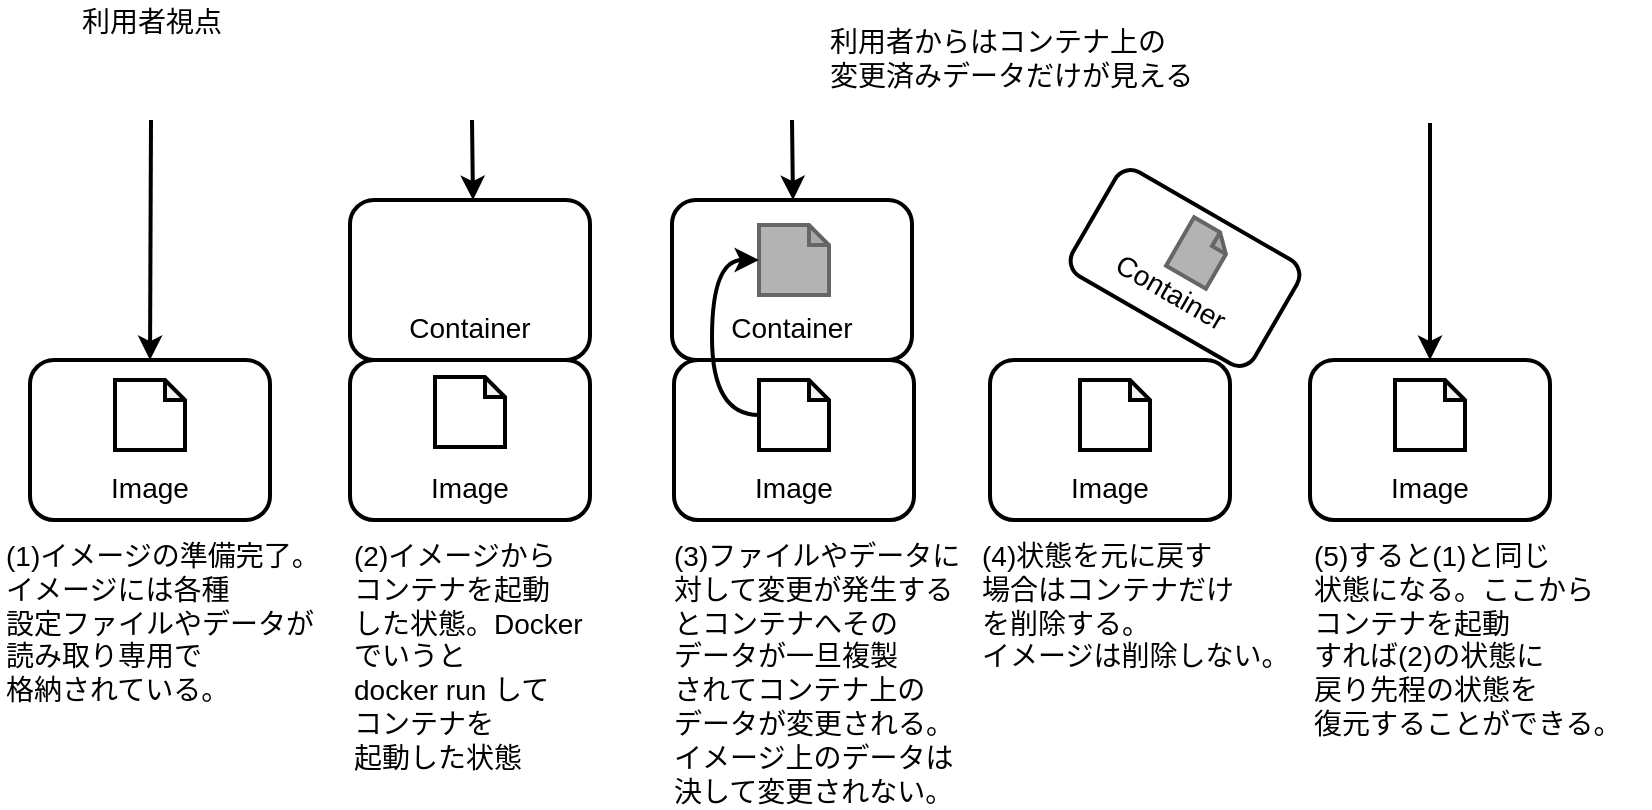 <mxfile version="11.0.5" type="device"><diagram id="kqoa5kIM5FKcH3ShU5Pn" name="Page-1"><mxGraphModel dx="1102" dy="937" grid="1" gridSize="10" guides="1" tooltips="1" connect="1" arrows="1" fold="1" page="1" pageScale="1" pageWidth="850" pageHeight="1100" math="0" shadow="0"><root><mxCell id="0"/><mxCell id="1" parent="0"/><mxCell id="pwhbPlaWoWJqdCdjk40d-2" value="&lt;font style=&quot;font-size: 14px&quot;&gt;Image&lt;/font&gt;" style="rounded=1;whiteSpace=wrap;html=1;strokeWidth=2;verticalAlign=bottom;spacingBottom=5;" parent="1" vertex="1"><mxGeometry x="40" y="200" width="120" height="80" as="geometry"/></mxCell><mxCell id="pwhbPlaWoWJqdCdjk40d-7" value="&lt;font style=&quot;font-size: 14px&quot;&gt;Image&lt;/font&gt;" style="rounded=1;whiteSpace=wrap;html=1;strokeWidth=2;verticalAlign=bottom;spacingBottom=5;" parent="1" vertex="1"><mxGeometry x="362" y="200" width="120" height="80" as="geometry"/></mxCell><mxCell id="pwhbPlaWoWJqdCdjk40d-8" value="&lt;font style=&quot;font-size: 14px&quot;&gt;Image&lt;/font&gt;" style="rounded=1;whiteSpace=wrap;html=1;strokeWidth=2;verticalAlign=bottom;spacingBottom=5;" parent="1" vertex="1"><mxGeometry x="520" y="200" width="120" height="80" as="geometry"/></mxCell><mxCell id="pwhbPlaWoWJqdCdjk40d-9" value="&lt;span style=&quot;font-size: 14px&quot;&gt;Container&lt;/span&gt;" style="rounded=1;whiteSpace=wrap;html=1;strokeWidth=2;verticalAlign=bottom;spacingBottom=5;" parent="1" vertex="1"><mxGeometry x="361" y="120" width="120" height="80" as="geometry"/></mxCell><mxCell id="pwhbPlaWoWJqdCdjk40d-11" value="&lt;font style=&quot;font-size: 14px&quot;&gt;Image&lt;/font&gt;" style="rounded=1;whiteSpace=wrap;html=1;strokeWidth=2;verticalAlign=bottom;spacingBottom=5;" parent="1" vertex="1"><mxGeometry x="680" y="200" width="120" height="80" as="geometry"/></mxCell><mxCell id="pwhbPlaWoWJqdCdjk40d-16" value="" style="shape=image;html=1;verticalAlign=top;verticalLabelPosition=bottom;labelBackgroundColor=#ffffff;imageAspect=0;aspect=fixed;image=https://cdn2.iconfinder.com/data/icons/brush-set-free/512/BRoom_Stick_2-128.png;strokeWidth=2;" parent="1" vertex="1"><mxGeometry x="497" y="109.5" width="58" height="58" as="geometry"/></mxCell><mxCell id="pwhbPlaWoWJqdCdjk40d-17" value="&lt;span style=&quot;font-size: 14px&quot;&gt;Container&lt;/span&gt;" style="rounded=1;whiteSpace=wrap;html=1;strokeWidth=2;verticalAlign=bottom;spacingBottom=5;rotation=30;" parent="1" vertex="1"><mxGeometry x="565" y="124" width="105" height="60" as="geometry"/></mxCell><mxCell id="pwhbPlaWoWJqdCdjk40d-22" value="" style="shape=note;whiteSpace=wrap;html=1;backgroundOutline=1;darkOpacity=0.05;strokeColor=#666666;strokeWidth=2;size=10;fillColor=#B3B3B3;fontColor=#333333;" parent="1" vertex="1"><mxGeometry x="404.5" y="132.5" width="35" height="35" as="geometry"/></mxCell><mxCell id="pwhbPlaWoWJqdCdjk40d-23" value="" style="shape=note;whiteSpace=wrap;html=1;backgroundOutline=1;darkOpacity=0.05;strokeWidth=2;size=10;" parent="1" vertex="1"><mxGeometry x="404.5" y="210" width="35" height="35" as="geometry"/></mxCell><mxCell id="pwhbPlaWoWJqdCdjk40d-24" value="&lt;font style=&quot;font-size: 14px&quot;&gt;(3)ファイルやデータに&lt;br&gt;対して変更が発生する&lt;br&gt;とコンテナへその&lt;br&gt;データが一旦複製&lt;br&gt;されてコンテナ上の&lt;br&gt;データが変更される。&lt;br&gt;イメージ上のデータは&lt;br&gt;決して変更されない。&lt;/font&gt;" style="text;html=1;resizable=0;points=[];autosize=1;align=left;verticalAlign=top;spacingTop=-4;" parent="1" vertex="1"><mxGeometry x="360" y="287" width="160" height="120" as="geometry"/></mxCell><mxCell id="pwhbPlaWoWJqdCdjk40d-25" value="" style="shape=note;whiteSpace=wrap;html=1;backgroundOutline=1;darkOpacity=0.05;strokeWidth=2;size=10;" parent="1" vertex="1"><mxGeometry x="82.5" y="210" width="35" height="35" as="geometry"/></mxCell><mxCell id="pwhbPlaWoWJqdCdjk40d-26" value="&lt;font style=&quot;font-size: 14px&quot;&gt;(1)イメージの準備完了。&lt;br&gt;イメージには各種&lt;br&gt;設定ファイルやデータが&lt;br&gt;読み取り専用で&lt;br&gt;格納されている。&lt;/font&gt;" style="text;html=1;resizable=0;points=[];autosize=1;align=left;verticalAlign=top;spacingTop=-4;" parent="1" vertex="1"><mxGeometry x="25.5" y="287" width="170" height="80" as="geometry"/></mxCell><mxCell id="pwhbPlaWoWJqdCdjk40d-27" value="" style="shape=note;whiteSpace=wrap;html=1;backgroundOutline=1;darkOpacity=0.05;strokeWidth=2;size=10;" parent="1" vertex="1"><mxGeometry x="565" y="210" width="35" height="35" as="geometry"/></mxCell><mxCell id="pwhbPlaWoWJqdCdjk40d-28" value="" style="shape=note;whiteSpace=wrap;html=1;backgroundOutline=1;darkOpacity=0.05;strokeWidth=2;size=10;" parent="1" vertex="1"><mxGeometry x="722.5" y="210" width="35" height="35" as="geometry"/></mxCell><mxCell id="pwhbPlaWoWJqdCdjk40d-29" value="&lt;font style=&quot;font-size: 14px&quot;&gt;(4)状態を元に戻す&lt;br&gt;場合はコンテナだけ&lt;br&gt;を削除する。&lt;br&gt;イメージは削除しない。&lt;/font&gt;" style="text;html=1;resizable=0;points=[];autosize=1;align=left;verticalAlign=top;spacingTop=-4;" parent="1" vertex="1"><mxGeometry x="513.5" y="287" width="170" height="60" as="geometry"/></mxCell><mxCell id="pwhbPlaWoWJqdCdjk40d-30" value="&lt;font style=&quot;font-size: 14px&quot;&gt;(5)すると(1)と同じ&lt;br&gt;状態になる。ここから&lt;br&gt;コンテナを起動&lt;br&gt;すれば(2)の状態に&lt;br&gt;戻り先程の状態を&lt;br&gt;復元することができる。&lt;/font&gt;" style="text;html=1;resizable=0;points=[];autosize=1;align=left;verticalAlign=top;spacingTop=-4;" parent="1" vertex="1"><mxGeometry x="680" y="287" width="170" height="90" as="geometry"/></mxCell><mxCell id="pwhbPlaWoWJqdCdjk40d-31" value="" style="endArrow=classic;html=1;strokeColor=#000000;strokeWidth=2;edgeStyle=orthogonalEdgeStyle;curved=1;entryX=0;entryY=0.5;entryDx=0;entryDy=0;entryPerimeter=0;exitX=0;exitY=0.5;exitDx=0;exitDy=0;exitPerimeter=0;" parent="1" source="pwhbPlaWoWJqdCdjk40d-23" target="pwhbPlaWoWJqdCdjk40d-22" edge="1"><mxGeometry width="50" height="50" relative="1" as="geometry"><mxPoint x="421" y="210" as="sourcePoint"/><mxPoint x="251" y="160" as="targetPoint"/><Array as="points"><mxPoint x="381" y="228"/><mxPoint x="381" y="150"/></Array></mxGeometry></mxCell><mxCell id="pwhbPlaWoWJqdCdjk40d-35" value="" style="shape=note;whiteSpace=wrap;html=1;backgroundOutline=1;darkOpacity=0.05;strokeColor=#666666;strokeWidth=2;size=8;fillColor=#B3B3B3;fontColor=#333333;rotation=30;" parent="1" vertex="1"><mxGeometry x="613.5" y="132.5" width="23" height="28" as="geometry"/></mxCell><mxCell id="pwhbPlaWoWJqdCdjk40d-36" value="&lt;font style=&quot;font-size: 14px&quot;&gt;Image&lt;/font&gt;" style="rounded=1;whiteSpace=wrap;html=1;strokeWidth=2;verticalAlign=bottom;spacingBottom=5;" parent="1" vertex="1"><mxGeometry x="200" y="200" width="120" height="80" as="geometry"/></mxCell><mxCell id="pwhbPlaWoWJqdCdjk40d-38" value="" style="shape=note;whiteSpace=wrap;html=1;backgroundOutline=1;darkOpacity=0.05;strokeWidth=2;size=10;" parent="1" vertex="1"><mxGeometry x="242.5" y="208.5" width="35" height="35" as="geometry"/></mxCell><mxCell id="pwhbPlaWoWJqdCdjk40d-40" value="&lt;span style=&quot;font-size: 14px&quot;&gt;Container&lt;/span&gt;" style="rounded=1;whiteSpace=wrap;html=1;strokeWidth=2;verticalAlign=bottom;spacingBottom=5;" parent="1" vertex="1"><mxGeometry x="200" y="120" width="120" height="80" as="geometry"/></mxCell><mxCell id="pwhbPlaWoWJqdCdjk40d-41" value="&lt;font style=&quot;font-size: 14px&quot;&gt;(2)イメージから&lt;br&gt;コンテナを起動&lt;br&gt;した状態。Docker&lt;br&gt;でいうと&lt;br&gt;docker run して&lt;br&gt;コンテナを&lt;br&gt;起動した状態&lt;br&gt;&lt;/font&gt;" style="text;html=1;resizable=0;points=[];autosize=1;align=left;verticalAlign=top;spacingTop=-4;" parent="1" vertex="1"><mxGeometry x="200" y="287" width="130" height="110" as="geometry"/></mxCell><mxCell id="pwhbPlaWoWJqdCdjk40d-42" value="" style="shape=image;html=1;verticalAlign=top;verticalLabelPosition=bottom;labelBackgroundColor=#ffffff;imageAspect=0;aspect=fixed;image=https://cdn4.iconfinder.com/data/icons/essential-app-2/16/user-avatar-human-admin-login-128.png" parent="1" vertex="1"><mxGeometry x="80.5" y="40" width="40" height="40" as="geometry"/></mxCell><mxCell id="pwhbPlaWoWJqdCdjk40d-43" value="&lt;font style=&quot;font-size: 14px&quot;&gt;利用者視点&lt;/font&gt;" style="text;html=1;resizable=0;points=[];autosize=1;align=left;verticalAlign=top;spacingTop=-4;" parent="1" vertex="1"><mxGeometry x="64" y="20" width="90" height="20" as="geometry"/></mxCell><mxCell id="pwhbPlaWoWJqdCdjk40d-45" value="" style="shape=image;html=1;verticalAlign=top;verticalLabelPosition=bottom;labelBackgroundColor=#ffffff;imageAspect=0;aspect=fixed;image=https://cdn2.iconfinder.com/data/icons/organs-2/100/Organs__20161110_Eye-b-128.png;strokeWidth=2;fillColor=#B3B3B3;" parent="1" vertex="1"><mxGeometry x="58.5" y="37" width="24" height="24" as="geometry"/></mxCell><mxCell id="pwhbPlaWoWJqdCdjk40d-47" value="" style="endArrow=classic;html=1;strokeColor=#000000;strokeWidth=2;exitX=0.5;exitY=1;exitDx=0;exitDy=0;entryX=0.5;entryY=0;entryDx=0;entryDy=0;" parent="1" source="pwhbPlaWoWJqdCdjk40d-42" edge="1" target="pwhbPlaWoWJqdCdjk40d-2"><mxGeometry width="50" height="50" relative="1" as="geometry"><mxPoint x="69" y="132.5" as="sourcePoint"/><mxPoint x="101" y="120" as="targetPoint"/></mxGeometry></mxCell><mxCell id="pwhbPlaWoWJqdCdjk40d-52" value="" style="shape=image;html=1;verticalAlign=top;verticalLabelPosition=bottom;labelBackgroundColor=#ffffff;imageAspect=0;aspect=fixed;image=https://cdn4.iconfinder.com/data/icons/essential-app-2/16/user-avatar-human-admin-login-128.png" parent="1" vertex="1"><mxGeometry x="401" y="40" width="40" height="40" as="geometry"/></mxCell><mxCell id="pwhbPlaWoWJqdCdjk40d-53" value="" style="shape=image;html=1;verticalAlign=top;verticalLabelPosition=bottom;labelBackgroundColor=#ffffff;imageAspect=0;aspect=fixed;image=https://cdn2.iconfinder.com/data/icons/organs-2/100/Organs__20161110_Eye-b-128.png;strokeWidth=2;fillColor=#B3B3B3;" parent="1" vertex="1"><mxGeometry x="377" y="37" width="24" height="24" as="geometry"/></mxCell><mxCell id="pwhbPlaWoWJqdCdjk40d-54" value="" style="endArrow=classic;html=1;strokeColor=#000000;strokeWidth=2;exitX=0.5;exitY=1;exitDx=0;exitDy=0;" parent="1" source="pwhbPlaWoWJqdCdjk40d-52" edge="1"><mxGeometry width="50" height="50" relative="1" as="geometry"><mxPoint x="389.5" y="132.5" as="sourcePoint"/><mxPoint x="421.5" y="120" as="targetPoint"/></mxGeometry></mxCell><mxCell id="pwhbPlaWoWJqdCdjk40d-55" value="&lt;span style=&quot;font-size: 14px&quot;&gt;利用者からはコンテナ上の&lt;br&gt;変更済みデータだけが見える&lt;br&gt;&lt;/span&gt;" style="text;html=1;resizable=0;points=[];autosize=1;align=left;verticalAlign=top;spacingTop=-4;" parent="1" vertex="1"><mxGeometry x="437.5" y="30" width="200" height="30" as="geometry"/></mxCell><mxCell id="pwhbPlaWoWJqdCdjk40d-56" value="" style="shape=image;html=1;verticalAlign=top;verticalLabelPosition=bottom;labelBackgroundColor=#ffffff;imageAspect=0;aspect=fixed;image=https://cdn4.iconfinder.com/data/icons/essential-app-2/16/user-avatar-human-admin-login-128.png" parent="1" vertex="1"><mxGeometry x="241" y="40" width="40" height="40" as="geometry"/></mxCell><mxCell id="pwhbPlaWoWJqdCdjk40d-57" value="" style="shape=image;html=1;verticalAlign=top;verticalLabelPosition=bottom;labelBackgroundColor=#ffffff;imageAspect=0;aspect=fixed;image=https://cdn2.iconfinder.com/data/icons/organs-2/100/Organs__20161110_Eye-b-128.png;strokeWidth=2;fillColor=#B3B3B3;" parent="1" vertex="1"><mxGeometry x="219" y="37" width="24" height="24" as="geometry"/></mxCell><mxCell id="pwhbPlaWoWJqdCdjk40d-58" value="" style="endArrow=classic;html=1;strokeColor=#000000;strokeWidth=2;exitX=0.5;exitY=1;exitDx=0;exitDy=0;" parent="1" source="pwhbPlaWoWJqdCdjk40d-56" edge="1"><mxGeometry width="50" height="50" relative="1" as="geometry"><mxPoint x="229.5" y="132.5" as="sourcePoint"/><mxPoint x="261.5" y="120" as="targetPoint"/></mxGeometry></mxCell><mxCell id="pwhbPlaWoWJqdCdjk40d-59" value="" style="shape=image;html=1;verticalAlign=top;verticalLabelPosition=bottom;labelBackgroundColor=#ffffff;imageAspect=0;aspect=fixed;image=https://cdn4.iconfinder.com/data/icons/essential-app-2/16/user-avatar-human-admin-login-128.png" parent="1" vertex="1"><mxGeometry x="720" y="41.5" width="40" height="40" as="geometry"/></mxCell><mxCell id="pwhbPlaWoWJqdCdjk40d-60" value="" style="shape=image;html=1;verticalAlign=top;verticalLabelPosition=bottom;labelBackgroundColor=#ffffff;imageAspect=0;aspect=fixed;image=https://cdn2.iconfinder.com/data/icons/organs-2/100/Organs__20161110_Eye-b-128.png;strokeWidth=2;fillColor=#B3B3B3;" parent="1" vertex="1"><mxGeometry x="698.5" y="38.5" width="23" height="23" as="geometry"/></mxCell><mxCell id="pwhbPlaWoWJqdCdjk40d-61" value="" style="endArrow=classic;html=1;strokeColor=#000000;strokeWidth=2;exitX=0.5;exitY=1;exitDx=0;exitDy=0;entryX=0.5;entryY=0;entryDx=0;entryDy=0;" parent="1" source="pwhbPlaWoWJqdCdjk40d-59" edge="1" target="pwhbPlaWoWJqdCdjk40d-11"><mxGeometry width="50" height="50" relative="1" as="geometry"><mxPoint x="708.5" y="134" as="sourcePoint"/><mxPoint x="740.5" y="121.5" as="targetPoint"/></mxGeometry></mxCell></root></mxGraphModel></diagram></mxfile>
